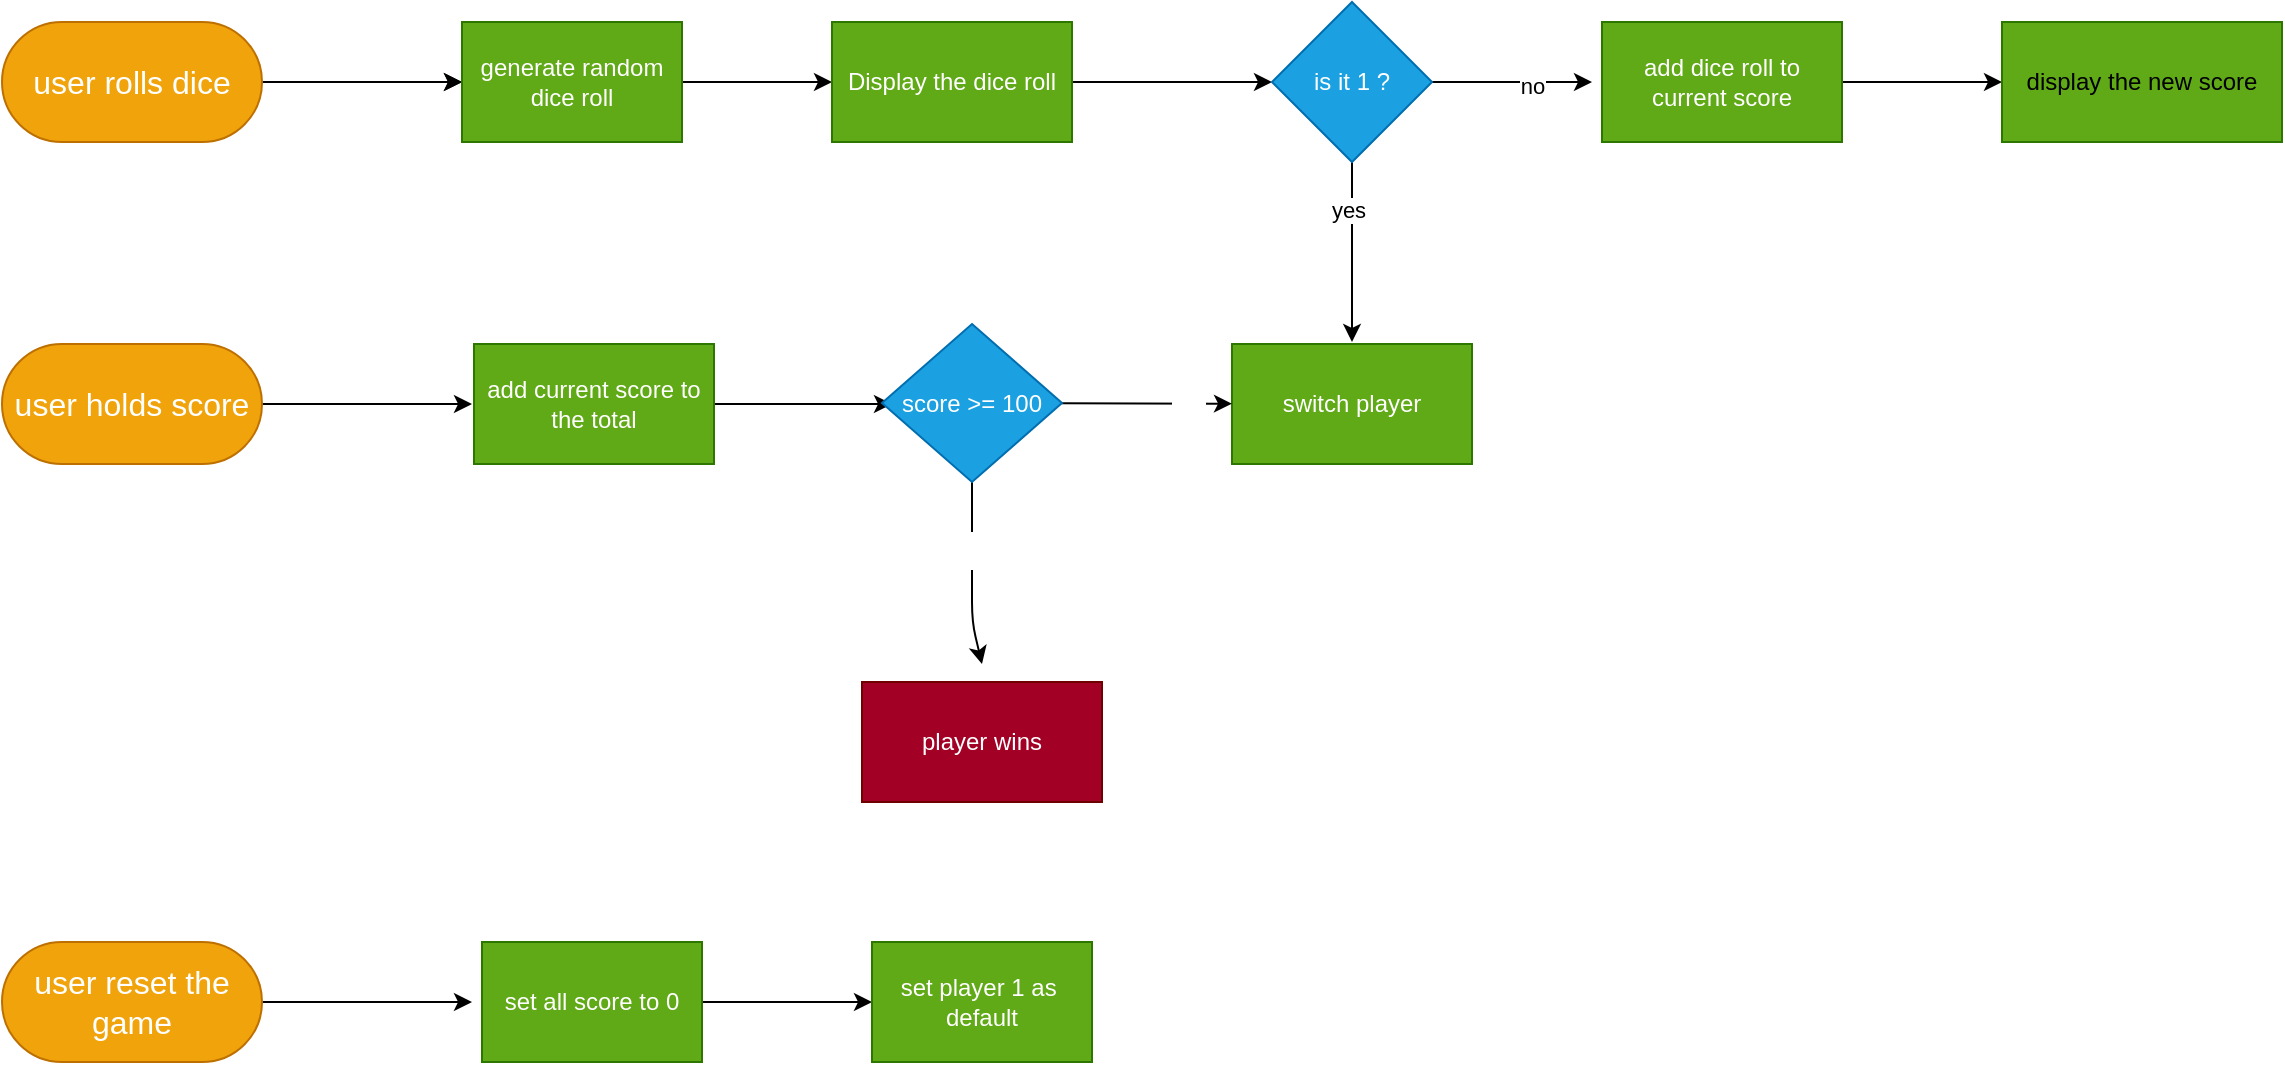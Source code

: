 <mxfile>
    <diagram id="3Y-NZR4f5wIeZs_wVEEA" name="Page-1">
        <mxGraphModel dx="1719" dy="1189" grid="1" gridSize="10" guides="1" tooltips="1" connect="1" arrows="1" fold="1" page="0" pageScale="1" pageWidth="850" pageHeight="1100" math="0" shadow="0">
            <root>
                <mxCell id="0"/>
                <mxCell id="1" parent="0"/>
                <mxCell id="110" value="" style="edgeStyle=none;html=1;" parent="1" source="106" edge="1">
                    <mxGeometry relative="1" as="geometry">
                        <mxPoint x="-830" y="-390" as="targetPoint"/>
                    </mxGeometry>
                </mxCell>
                <mxCell id="112" value="" style="edgeStyle=none;html=1;" parent="1" source="106" edge="1">
                    <mxGeometry relative="1" as="geometry">
                        <mxPoint x="-830" y="-390" as="targetPoint"/>
                    </mxGeometry>
                </mxCell>
                <mxCell id="106" value="&lt;font style=&quot;font-size: 16px;&quot; color=&quot;#ffffff&quot;&gt;user rolls dice&lt;/font&gt;" style="rounded=1;whiteSpace=wrap;html=1;arcSize=50;fillColor=#f0a30a;strokeColor=#BD7000;fontColor=#000000;" parent="1" vertex="1">
                    <mxGeometry x="-1060" y="-420" width="130" height="60" as="geometry"/>
                </mxCell>
                <mxCell id="115" value="" style="edgeStyle=none;html=1;" parent="1" source="113" target="114" edge="1">
                    <mxGeometry relative="1" as="geometry"/>
                </mxCell>
                <mxCell id="113" value="generate random dice roll" style="rounded=0;whiteSpace=wrap;html=1;fillColor=#60a917;strokeColor=#2D7600;fontColor=#ffffff;" parent="1" vertex="1">
                    <mxGeometry x="-830" y="-420" width="110" height="60" as="geometry"/>
                </mxCell>
                <mxCell id="117" value="" style="edgeStyle=none;html=1;" parent="1" source="114" target="116" edge="1">
                    <mxGeometry relative="1" as="geometry"/>
                </mxCell>
                <mxCell id="114" value="Display the dice roll" style="whiteSpace=wrap;html=1;rounded=0;fillColor=#60a917;fontColor=#ffffff;strokeColor=#2D7600;" parent="1" vertex="1">
                    <mxGeometry x="-645" y="-420" width="120" height="60" as="geometry"/>
                </mxCell>
                <mxCell id="121" value="" style="edgeStyle=none;html=1;" parent="1" source="116" edge="1">
                    <mxGeometry relative="1" as="geometry">
                        <mxPoint x="-265" y="-390" as="targetPoint"/>
                    </mxGeometry>
                </mxCell>
                <mxCell id="122" value="no" style="edgeLabel;html=1;align=center;verticalAlign=middle;resizable=0;points=[];" parent="121" vertex="1" connectable="0">
                    <mxGeometry x="0.25" y="-2" relative="1" as="geometry">
                        <mxPoint as="offset"/>
                    </mxGeometry>
                </mxCell>
                <mxCell id="127" value="" style="edgeStyle=none;html=1;" parent="1" source="116" edge="1">
                    <mxGeometry relative="1" as="geometry">
                        <mxPoint x="-385" y="-260" as="targetPoint"/>
                    </mxGeometry>
                </mxCell>
                <mxCell id="128" value="yes" style="edgeLabel;html=1;align=center;verticalAlign=middle;resizable=0;points=[];" parent="127" vertex="1" connectable="0">
                    <mxGeometry x="-0.483" y="-2" relative="1" as="geometry">
                        <mxPoint as="offset"/>
                    </mxGeometry>
                </mxCell>
                <mxCell id="116" value="is it 1 ?" style="rhombus;whiteSpace=wrap;html=1;rounded=0;fillColor=#1ba1e2;fontColor=#ffffff;strokeColor=#006EAF;" parent="1" vertex="1">
                    <mxGeometry x="-425" y="-430" width="80" height="80" as="geometry"/>
                </mxCell>
                <mxCell id="125" value="" style="edgeStyle=none;html=1;" parent="1" source="123" target="124" edge="1">
                    <mxGeometry relative="1" as="geometry"/>
                </mxCell>
                <mxCell id="123" value="add dice roll to current score" style="whiteSpace=wrap;html=1;rounded=0;fillColor=#60a917;fontColor=#ffffff;strokeColor=#2D7600;" parent="1" vertex="1">
                    <mxGeometry x="-260" y="-420" width="120" height="60" as="geometry"/>
                </mxCell>
                <mxCell id="124" value="display the new score" style="whiteSpace=wrap;html=1;rounded=0;fillColor=#60a917;strokeColor=#2D7600;" parent="1" vertex="1">
                    <mxGeometry x="-60" y="-420" width="140" height="60" as="geometry"/>
                </mxCell>
                <mxCell id="129" value="switch player" style="whiteSpace=wrap;html=1;rounded=0;fillColor=#60a917;fontColor=#ffffff;strokeColor=#2D7600;" parent="1" vertex="1">
                    <mxGeometry x="-445" y="-259" width="120" height="60" as="geometry"/>
                </mxCell>
                <mxCell id="133" value="" style="edgeStyle=none;html=1;fontSize=16;fontColor=#FFFFFF;" parent="1" source="131" edge="1">
                    <mxGeometry relative="1" as="geometry">
                        <mxPoint x="-825" y="-229" as="targetPoint"/>
                    </mxGeometry>
                </mxCell>
                <mxCell id="131" value="&lt;font style=&quot;font-size: 16px;&quot; color=&quot;#ffffff&quot;&gt;user holds score&lt;/font&gt;" style="rounded=1;whiteSpace=wrap;html=1;arcSize=50;fillColor=#f0a30a;strokeColor=#BD7000;fontColor=#000000;" parent="1" vertex="1">
                    <mxGeometry x="-1060" y="-259" width="130" height="60" as="geometry"/>
                </mxCell>
                <mxCell id="137" value="" style="edgeStyle=none;html=1;fontSize=16;fontColor=#FFFFFF;" parent="1" source="134" edge="1">
                    <mxGeometry relative="1" as="geometry">
                        <mxPoint x="-615" y="-229" as="targetPoint"/>
                    </mxGeometry>
                </mxCell>
                <mxCell id="134" value="add current score to the total" style="rounded=0;whiteSpace=wrap;html=1;fillColor=#60a917;strokeColor=#2D7600;fontColor=#ffffff;" parent="1" vertex="1">
                    <mxGeometry x="-824" y="-259" width="120" height="60" as="geometry"/>
                </mxCell>
                <mxCell id="138" value="" style="edgeStyle=none;html=1;fontSize=16;fontColor=#FFFFFF;" parent="1" source="135" target="129" edge="1">
                    <mxGeometry relative="1" as="geometry"/>
                </mxCell>
                <mxCell id="139" value="no" style="edgeLabel;html=1;align=center;verticalAlign=middle;resizable=0;points=[];fontSize=16;fontColor=#FFFFFF;" parent="138" vertex="1" connectable="0">
                    <mxGeometry x="0.485" y="1" relative="1" as="geometry">
                        <mxPoint as="offset"/>
                    </mxGeometry>
                </mxCell>
                <mxCell id="141" value="" style="edgeStyle=none;html=1;fontSize=16;fontColor=#FFFFFF;" parent="1" source="135" edge="1">
                    <mxGeometry relative="1" as="geometry">
                        <mxPoint x="-570" y="-99" as="targetPoint"/>
                        <Array as="points">
                            <mxPoint x="-575" y="-120"/>
                        </Array>
                    </mxGeometry>
                </mxCell>
                <mxCell id="142" value="yes" style="edgeLabel;html=1;align=center;verticalAlign=middle;resizable=0;points=[];fontSize=16;fontColor=#FFFFFF;" parent="141" vertex="1" connectable="0">
                    <mxGeometry x="-0.271" relative="1" as="geometry">
                        <mxPoint as="offset"/>
                    </mxGeometry>
                </mxCell>
                <mxCell id="135" value="score &amp;gt;= 100" style="rhombus;whiteSpace=wrap;html=1;rounded=0;fillColor=#1ba1e2;fontColor=#ffffff;strokeColor=#006EAF;" parent="1" vertex="1">
                    <mxGeometry x="-620" y="-269" width="90" height="79" as="geometry"/>
                </mxCell>
                <mxCell id="143" value="player wins" style="whiteSpace=wrap;html=1;rounded=0;fillColor=#a20025;fontColor=#ffffff;strokeColor=#6F0000;" parent="1" vertex="1">
                    <mxGeometry x="-630" y="-90" width="120" height="60" as="geometry"/>
                </mxCell>
                <mxCell id="146" value="" style="edgeStyle=none;html=1;fontSize=16;fontColor=#FFFFFF;" parent="1" source="144" edge="1">
                    <mxGeometry relative="1" as="geometry">
                        <mxPoint x="-825.0" y="70.0" as="targetPoint"/>
                    </mxGeometry>
                </mxCell>
                <mxCell id="144" value="&lt;font style=&quot;font-size: 16px;&quot; color=&quot;#ffffff&quot;&gt;user reset the game&lt;/font&gt;" style="rounded=1;whiteSpace=wrap;html=1;arcSize=50;fillColor=#f0a30a;strokeColor=#BD7000;fontColor=#000000;" parent="1" vertex="1">
                    <mxGeometry x="-1060" y="40" width="130" height="60" as="geometry"/>
                </mxCell>
                <mxCell id="150" value="" style="edgeStyle=none;html=1;fontSize=16;fontColor=#FFFFFF;" parent="1" source="147" target="148" edge="1">
                    <mxGeometry relative="1" as="geometry"/>
                </mxCell>
                <mxCell id="147" value="set all score to 0" style="rounded=0;whiteSpace=wrap;html=1;fillColor=#60a917;strokeColor=#2D7600;fontColor=#ffffff;" parent="1" vertex="1">
                    <mxGeometry x="-820" y="40" width="110" height="60" as="geometry"/>
                </mxCell>
                <mxCell id="148" value="set player 1 as&amp;nbsp; default" style="rounded=0;whiteSpace=wrap;html=1;fillColor=#60a917;strokeColor=#2D7600;fontColor=#ffffff;" parent="1" vertex="1">
                    <mxGeometry x="-625" y="40" width="110" height="60" as="geometry"/>
                </mxCell>
            </root>
        </mxGraphModel>
    </diagram>
</mxfile>